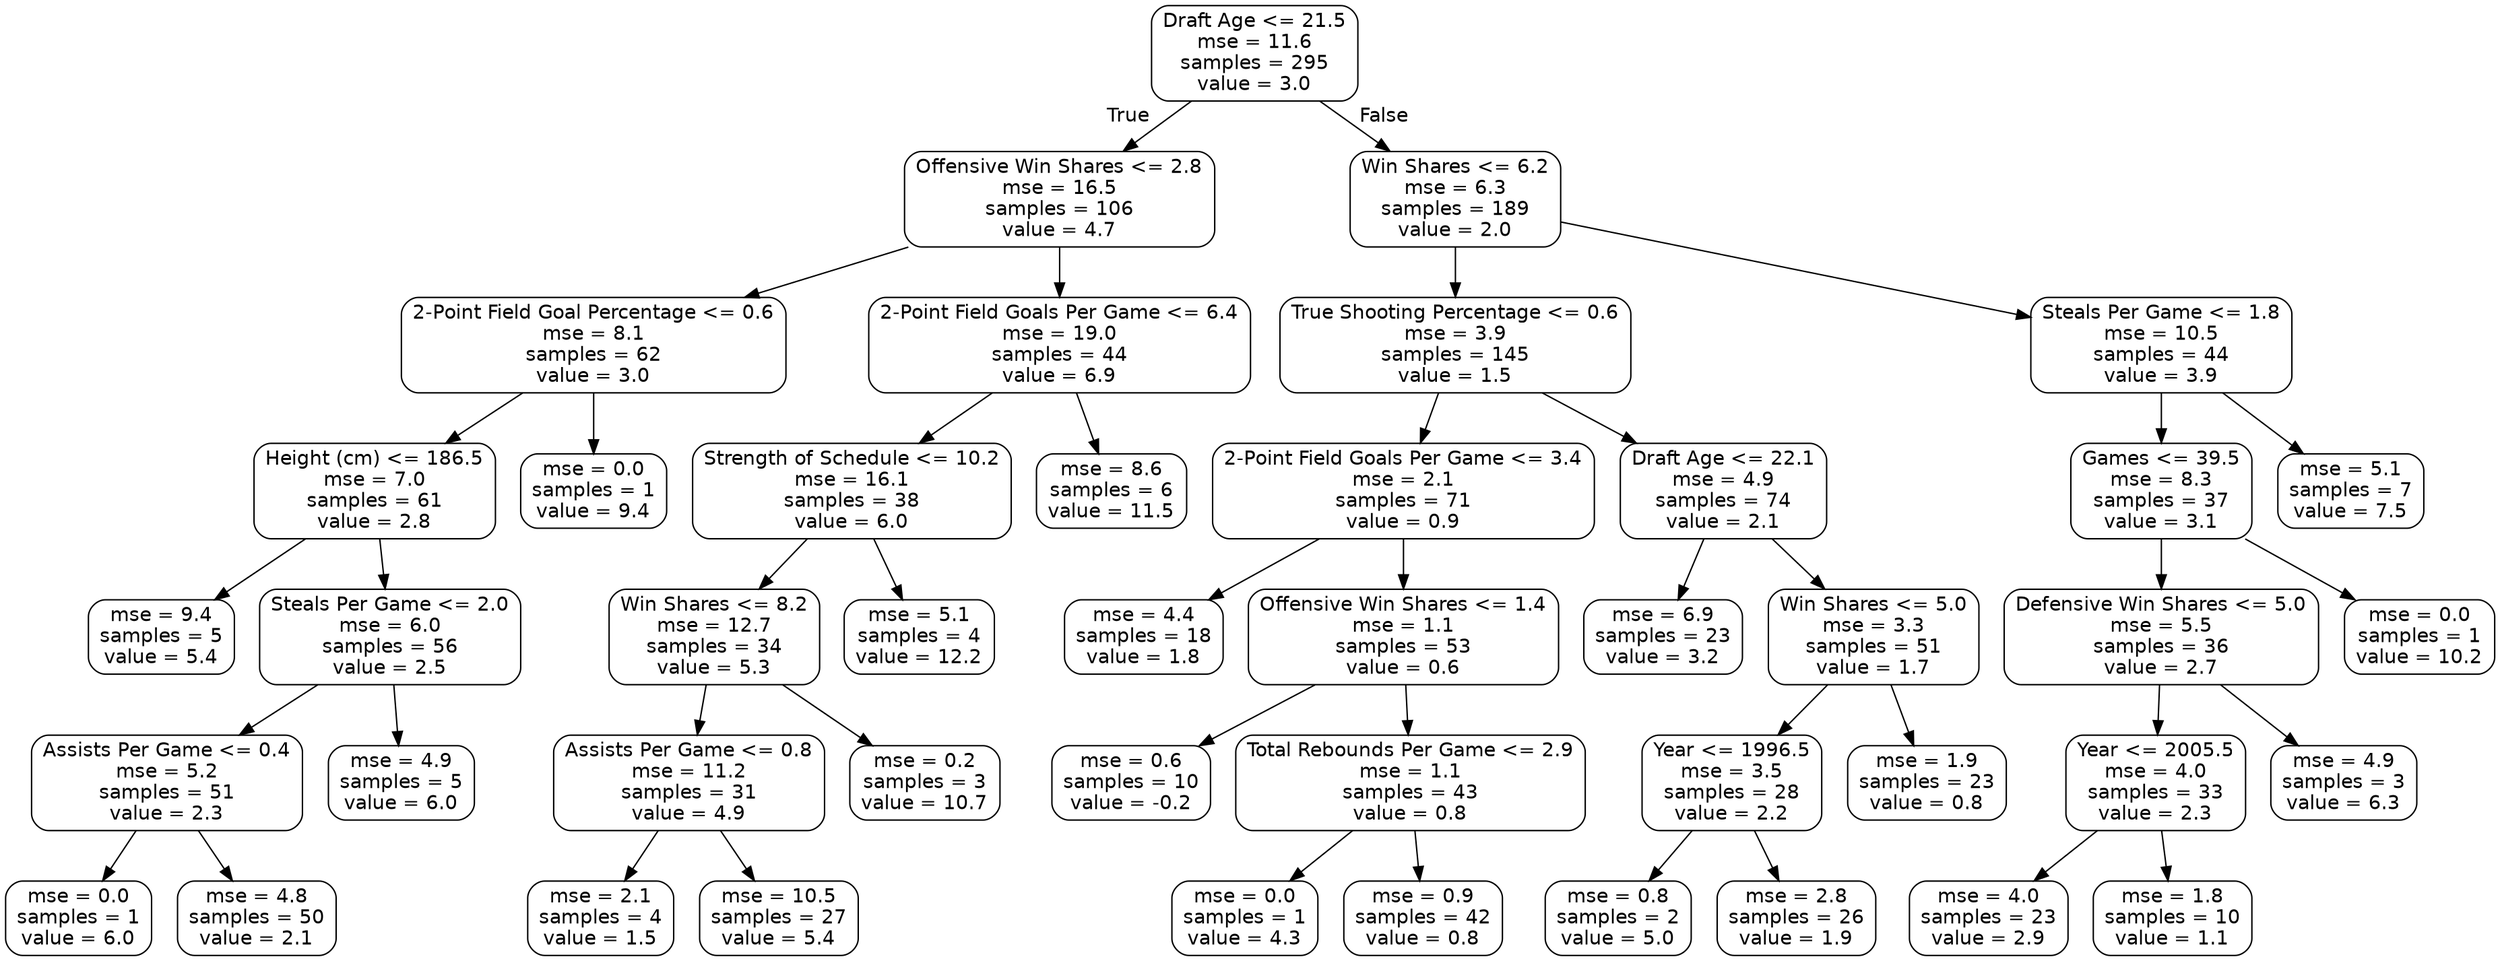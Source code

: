 digraph Tree {
node [shape=box, style="rounded", color="black", fontname=helvetica] ;
edge [fontname=helvetica] ;
0 [label="Draft Age <= 21.5\nmse = 11.6\nsamples = 295\nvalue = 3.0"] ;
1 [label="Offensive Win Shares <= 2.8\nmse = 16.5\nsamples = 106\nvalue = 4.7"] ;
0 -> 1 [labeldistance=2.5, labelangle=45, headlabel="True"] ;
2 [label="2-Point Field Goal Percentage <= 0.6\nmse = 8.1\nsamples = 62\nvalue = 3.0"] ;
1 -> 2 ;
3 [label="Height (cm) <= 186.5\nmse = 7.0\nsamples = 61\nvalue = 2.8"] ;
2 -> 3 ;
4 [label="mse = 9.4\nsamples = 5\nvalue = 5.4"] ;
3 -> 4 ;
5 [label="Steals Per Game <= 2.0\nmse = 6.0\nsamples = 56\nvalue = 2.5"] ;
3 -> 5 ;
6 [label="Assists Per Game <= 0.4\nmse = 5.2\nsamples = 51\nvalue = 2.3"] ;
5 -> 6 ;
7 [label="mse = 0.0\nsamples = 1\nvalue = 6.0"] ;
6 -> 7 ;
8 [label="mse = 4.8\nsamples = 50\nvalue = 2.1"] ;
6 -> 8 ;
9 [label="mse = 4.9\nsamples = 5\nvalue = 6.0"] ;
5 -> 9 ;
10 [label="mse = 0.0\nsamples = 1\nvalue = 9.4"] ;
2 -> 10 ;
11 [label="2-Point Field Goals Per Game <= 6.4\nmse = 19.0\nsamples = 44\nvalue = 6.9"] ;
1 -> 11 ;
12 [label="Strength of Schedule <= 10.2\nmse = 16.1\nsamples = 38\nvalue = 6.0"] ;
11 -> 12 ;
13 [label="Win Shares <= 8.2\nmse = 12.7\nsamples = 34\nvalue = 5.3"] ;
12 -> 13 ;
14 [label="Assists Per Game <= 0.8\nmse = 11.2\nsamples = 31\nvalue = 4.9"] ;
13 -> 14 ;
15 [label="mse = 2.1\nsamples = 4\nvalue = 1.5"] ;
14 -> 15 ;
16 [label="mse = 10.5\nsamples = 27\nvalue = 5.4"] ;
14 -> 16 ;
17 [label="mse = 0.2\nsamples = 3\nvalue = 10.7"] ;
13 -> 17 ;
18 [label="mse = 5.1\nsamples = 4\nvalue = 12.2"] ;
12 -> 18 ;
19 [label="mse = 8.6\nsamples = 6\nvalue = 11.5"] ;
11 -> 19 ;
20 [label="Win Shares <= 6.2\nmse = 6.3\nsamples = 189\nvalue = 2.0"] ;
0 -> 20 [labeldistance=2.5, labelangle=-45, headlabel="False"] ;
21 [label="True Shooting Percentage <= 0.6\nmse = 3.9\nsamples = 145\nvalue = 1.5"] ;
20 -> 21 ;
22 [label="2-Point Field Goals Per Game <= 3.4\nmse = 2.1\nsamples = 71\nvalue = 0.9"] ;
21 -> 22 ;
23 [label="mse = 4.4\nsamples = 18\nvalue = 1.8"] ;
22 -> 23 ;
24 [label="Offensive Win Shares <= 1.4\nmse = 1.1\nsamples = 53\nvalue = 0.6"] ;
22 -> 24 ;
25 [label="mse = 0.6\nsamples = 10\nvalue = -0.2"] ;
24 -> 25 ;
26 [label="Total Rebounds Per Game <= 2.9\nmse = 1.1\nsamples = 43\nvalue = 0.8"] ;
24 -> 26 ;
27 [label="mse = 0.0\nsamples = 1\nvalue = 4.3"] ;
26 -> 27 ;
28 [label="mse = 0.9\nsamples = 42\nvalue = 0.8"] ;
26 -> 28 ;
29 [label="Draft Age <= 22.1\nmse = 4.9\nsamples = 74\nvalue = 2.1"] ;
21 -> 29 ;
30 [label="mse = 6.9\nsamples = 23\nvalue = 3.2"] ;
29 -> 30 ;
31 [label="Win Shares <= 5.0\nmse = 3.3\nsamples = 51\nvalue = 1.7"] ;
29 -> 31 ;
32 [label="Year <= 1996.5\nmse = 3.5\nsamples = 28\nvalue = 2.2"] ;
31 -> 32 ;
33 [label="mse = 0.8\nsamples = 2\nvalue = 5.0"] ;
32 -> 33 ;
34 [label="mse = 2.8\nsamples = 26\nvalue = 1.9"] ;
32 -> 34 ;
35 [label="mse = 1.9\nsamples = 23\nvalue = 0.8"] ;
31 -> 35 ;
36 [label="Steals Per Game <= 1.8\nmse = 10.5\nsamples = 44\nvalue = 3.9"] ;
20 -> 36 ;
37 [label="Games <= 39.5\nmse = 8.3\nsamples = 37\nvalue = 3.1"] ;
36 -> 37 ;
38 [label="Defensive Win Shares <= 5.0\nmse = 5.5\nsamples = 36\nvalue = 2.7"] ;
37 -> 38 ;
39 [label="Year <= 2005.5\nmse = 4.0\nsamples = 33\nvalue = 2.3"] ;
38 -> 39 ;
40 [label="mse = 4.0\nsamples = 23\nvalue = 2.9"] ;
39 -> 40 ;
41 [label="mse = 1.8\nsamples = 10\nvalue = 1.1"] ;
39 -> 41 ;
42 [label="mse = 4.9\nsamples = 3\nvalue = 6.3"] ;
38 -> 42 ;
43 [label="mse = 0.0\nsamples = 1\nvalue = 10.2"] ;
37 -> 43 ;
44 [label="mse = 5.1\nsamples = 7\nvalue = 7.5"] ;
36 -> 44 ;
}